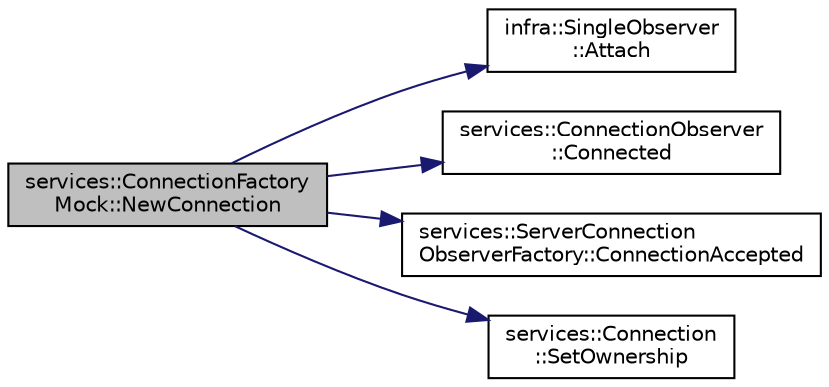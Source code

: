 digraph "services::ConnectionFactoryMock::NewConnection"
{
 // INTERACTIVE_SVG=YES
  edge [fontname="Helvetica",fontsize="10",labelfontname="Helvetica",labelfontsize="10"];
  node [fontname="Helvetica",fontsize="10",shape=record];
  rankdir="LR";
  Node8 [label="services::ConnectionFactory\lMock::NewConnection",height=0.2,width=0.4,color="black", fillcolor="grey75", style="filled", fontcolor="black"];
  Node8 -> Node9 [color="midnightblue",fontsize="10",style="solid",fontname="Helvetica"];
  Node9 [label="infra::SingleObserver\l::Attach",height=0.2,width=0.4,color="black", fillcolor="white", style="filled",URL="$dc/d4c/classinfra_1_1_single_observer.html#a7691ac8d2aa56fb17be6a73d1b47e9b5"];
  Node8 -> Node10 [color="midnightblue",fontsize="10",style="solid",fontname="Helvetica"];
  Node10 [label="services::ConnectionObserver\l::Connected",height=0.2,width=0.4,color="black", fillcolor="white", style="filled",URL="$dc/de5/classservices_1_1_connection_observer.html#a0d525f5750b4f4d86d8b3b92915491f9"];
  Node8 -> Node11 [color="midnightblue",fontsize="10",style="solid",fontname="Helvetica"];
  Node11 [label="services::ServerConnection\lObserverFactory::ConnectionAccepted",height=0.2,width=0.4,color="black", fillcolor="white", style="filled",URL="$d8/d79/classservices_1_1_server_connection_observer_factory.html#ac9e6fdf9b560aebdb309ca20b5f82144"];
  Node8 -> Node12 [color="midnightblue",fontsize="10",style="solid",fontname="Helvetica"];
  Node12 [label="services::Connection\l::SetOwnership",height=0.2,width=0.4,color="black", fillcolor="white", style="filled",URL="$d0/dde/classservices_1_1_connection.html#a8b63d911a62b14ed446abdbe2c1d4be5"];
}
